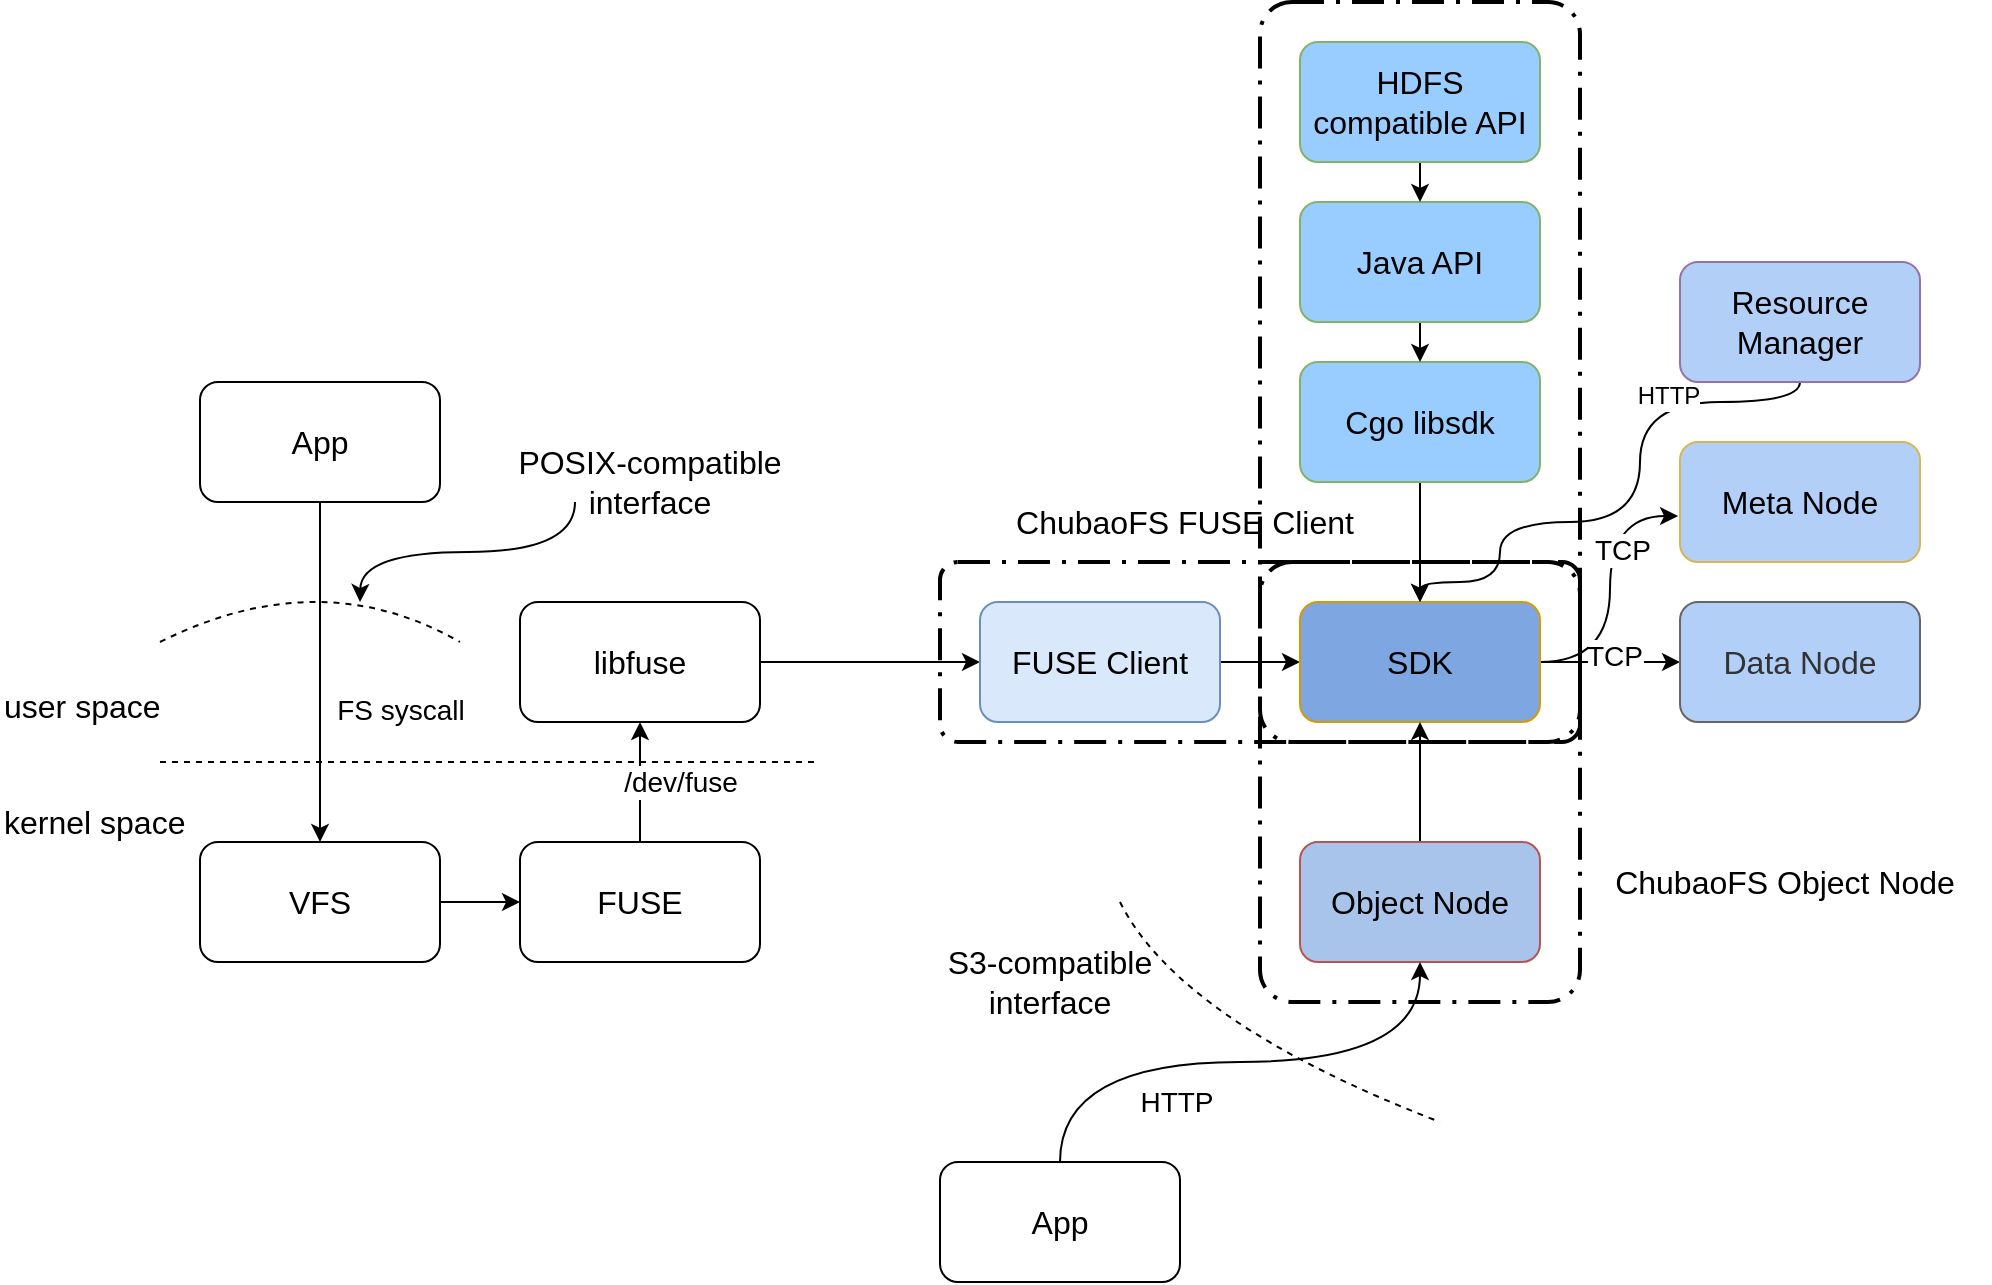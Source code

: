 <mxfile version="14.9.3" type="github">
  <diagram id="izyvxUAj1RbzFwLLC3PD" name="Page-1">
    <mxGraphModel dx="1251" dy="1852" grid="1" gridSize="10" guides="1" tooltips="1" connect="1" arrows="1" fold="1" page="1" pageScale="1" pageWidth="827" pageHeight="1169" math="0" shadow="0">
      <root>
        <mxCell id="0" />
        <mxCell id="1" parent="0" />
        <mxCell id="f2U7aA58ncsS-Ey-a0Ab-8" value="" style="rounded=1;arcSize=10;dashed=1;strokeColor=#000000;fillColor=none;gradientColor=none;dashPattern=8 3 1 3;strokeWidth=2;" parent="1" vertex="1">
          <mxGeometry x="630" y="-160" width="160" height="370" as="geometry" />
        </mxCell>
        <mxCell id="lS9-oQ-II5_sCI07mWO_-2" value="" style="rounded=1;arcSize=10;dashed=1;strokeColor=#000000;fillColor=none;gradientColor=none;dashPattern=8 3 1 3;strokeWidth=2;" parent="1" vertex="1">
          <mxGeometry x="630" y="120" width="160" height="220" as="geometry" />
        </mxCell>
        <mxCell id="lS9-oQ-II5_sCI07mWO_-3" value="" style="rounded=1;arcSize=10;dashed=1;strokeColor=#000000;fillColor=none;gradientColor=none;dashPattern=8 3 1 3;strokeWidth=2;" parent="1" vertex="1">
          <mxGeometry x="470" y="120" width="320" height="90" as="geometry" />
        </mxCell>
        <mxCell id="lS9-oQ-II5_sCI07mWO_-4" value="" style="edgeStyle=orthogonalEdgeStyle;rounded=0;orthogonalLoop=1;jettySize=auto;html=1;" parent="1" source="lS9-oQ-II5_sCI07mWO_-6" target="lS9-oQ-II5_sCI07mWO_-9" edge="1">
          <mxGeometry relative="1" as="geometry" />
        </mxCell>
        <mxCell id="lS9-oQ-II5_sCI07mWO_-5" value="&lt;font style=&quot;font-size: 14px&quot;&gt;FS syscall&lt;/font&gt;" style="text;html=1;align=center;verticalAlign=middle;resizable=0;points=[];;labelBackgroundColor=#ffffff;" parent="lS9-oQ-II5_sCI07mWO_-4" vertex="1" connectable="0">
          <mxGeometry x="0.333" y="2" relative="1" as="geometry">
            <mxPoint x="38" y="-10" as="offset" />
          </mxGeometry>
        </mxCell>
        <mxCell id="lS9-oQ-II5_sCI07mWO_-6" value="&lt;span style=&quot;font-size: 16px&quot;&gt;App&lt;/span&gt;" style="rounded=1;whiteSpace=wrap;html=1;" parent="1" vertex="1">
          <mxGeometry x="100" y="30" width="120" height="60" as="geometry" />
        </mxCell>
        <mxCell id="lS9-oQ-II5_sCI07mWO_-7" value="" style="endArrow=none;dashed=1;html=1;" parent="1" edge="1">
          <mxGeometry width="50" height="50" relative="1" as="geometry">
            <mxPoint x="80" y="220" as="sourcePoint" />
            <mxPoint x="410" y="220" as="targetPoint" />
          </mxGeometry>
        </mxCell>
        <mxCell id="lS9-oQ-II5_sCI07mWO_-8" value="" style="edgeStyle=orthogonalEdgeStyle;rounded=0;orthogonalLoop=1;jettySize=auto;html=1;" parent="1" source="lS9-oQ-II5_sCI07mWO_-9" target="lS9-oQ-II5_sCI07mWO_-13" edge="1">
          <mxGeometry relative="1" as="geometry" />
        </mxCell>
        <mxCell id="lS9-oQ-II5_sCI07mWO_-9" value="&lt;font style=&quot;font-size: 16px&quot;&gt;VFS&lt;/font&gt;" style="rounded=1;whiteSpace=wrap;html=1;" parent="1" vertex="1">
          <mxGeometry x="100" y="260" width="120" height="60" as="geometry" />
        </mxCell>
        <mxCell id="lS9-oQ-II5_sCI07mWO_-10" value="&lt;font style=&quot;font-size: 16px&quot;&gt;user space&lt;br&gt;&lt;br&gt;&lt;br&gt;kernel space&lt;/font&gt;" style="text;html=1;resizable=0;points=[];autosize=1;align=left;verticalAlign=top;spacingTop=-4;" parent="1" vertex="1">
          <mxGeometry y="180" width="110" height="60" as="geometry" />
        </mxCell>
        <mxCell id="lS9-oQ-II5_sCI07mWO_-11" value="" style="edgeStyle=orthogonalEdgeStyle;rounded=0;orthogonalLoop=1;jettySize=auto;html=1;" parent="1" source="lS9-oQ-II5_sCI07mWO_-13" target="lS9-oQ-II5_sCI07mWO_-15" edge="1">
          <mxGeometry relative="1" as="geometry" />
        </mxCell>
        <mxCell id="lS9-oQ-II5_sCI07mWO_-12" value="&lt;font style=&quot;font-size: 14px&quot;&gt;/dev/fuse&lt;/font&gt;" style="text;html=1;align=center;verticalAlign=middle;resizable=0;points=[];;labelBackgroundColor=#ffffff;" parent="lS9-oQ-II5_sCI07mWO_-11" vertex="1" connectable="0">
          <mxGeometry x="-0.267" relative="1" as="geometry">
            <mxPoint x="20" y="-8" as="offset" />
          </mxGeometry>
        </mxCell>
        <mxCell id="lS9-oQ-II5_sCI07mWO_-13" value="&lt;font style=&quot;font-size: 16px&quot;&gt;FUSE&lt;/font&gt;" style="rounded=1;whiteSpace=wrap;html=1;" parent="1" vertex="1">
          <mxGeometry x="260" y="260" width="120" height="60" as="geometry" />
        </mxCell>
        <mxCell id="lS9-oQ-II5_sCI07mWO_-14" value="" style="edgeStyle=orthogonalEdgeStyle;rounded=0;orthogonalLoop=1;jettySize=auto;html=1;" parent="1" source="lS9-oQ-II5_sCI07mWO_-15" target="lS9-oQ-II5_sCI07mWO_-17" edge="1">
          <mxGeometry relative="1" as="geometry" />
        </mxCell>
        <mxCell id="lS9-oQ-II5_sCI07mWO_-15" value="&lt;font style=&quot;font-size: 16px&quot;&gt;libfuse&lt;/font&gt;" style="rounded=1;whiteSpace=wrap;html=1;" parent="1" vertex="1">
          <mxGeometry x="260" y="140" width="120" height="60" as="geometry" />
        </mxCell>
        <mxCell id="lS9-oQ-II5_sCI07mWO_-16" style="edgeStyle=orthogonalEdgeStyle;rounded=0;orthogonalLoop=1;jettySize=auto;html=1;exitX=1;exitY=0.5;exitDx=0;exitDy=0;entryX=0;entryY=0.5;entryDx=0;entryDy=0;" parent="1" source="lS9-oQ-II5_sCI07mWO_-17" target="lS9-oQ-II5_sCI07mWO_-22" edge="1">
          <mxGeometry relative="1" as="geometry" />
        </mxCell>
        <mxCell id="lS9-oQ-II5_sCI07mWO_-17" value="&lt;font style=&quot;font-size: 16px&quot;&gt;FUSE Client&lt;/font&gt;" style="rounded=1;whiteSpace=wrap;html=1;fillColor=#dae8fc;strokeColor=#6c8ebf;" parent="1" vertex="1">
          <mxGeometry x="490" y="140" width="120" height="60" as="geometry" />
        </mxCell>
        <mxCell id="lS9-oQ-II5_sCI07mWO_-18" style="edgeStyle=orthogonalEdgeStyle;curved=1;orthogonalLoop=1;jettySize=auto;html=1;exitX=1;exitY=0.5;exitDx=0;exitDy=0;entryX=-0.008;entryY=0.617;entryDx=0;entryDy=0;entryPerimeter=0;" parent="1" source="lS9-oQ-II5_sCI07mWO_-22" target="lS9-oQ-II5_sCI07mWO_-24" edge="1">
          <mxGeometry relative="1" as="geometry" />
        </mxCell>
        <mxCell id="lS9-oQ-II5_sCI07mWO_-19" value="&lt;font style=&quot;font-size: 14px&quot;&gt;TCP&lt;/font&gt;" style="text;html=1;align=center;verticalAlign=middle;resizable=0;points=[];;labelBackgroundColor=#ffffff;" parent="lS9-oQ-II5_sCI07mWO_-18" vertex="1" connectable="0">
          <mxGeometry x="0.282" y="-6" relative="1" as="geometry">
            <mxPoint as="offset" />
          </mxGeometry>
        </mxCell>
        <mxCell id="lS9-oQ-II5_sCI07mWO_-20" style="edgeStyle=orthogonalEdgeStyle;curved=1;orthogonalLoop=1;jettySize=auto;html=1;" parent="1" source="lS9-oQ-II5_sCI07mWO_-22" target="lS9-oQ-II5_sCI07mWO_-25" edge="1">
          <mxGeometry relative="1" as="geometry" />
        </mxCell>
        <mxCell id="lS9-oQ-II5_sCI07mWO_-21" value="&lt;font style=&quot;font-size: 14px&quot;&gt;TCP&lt;/font&gt;" style="text;html=1;align=center;verticalAlign=middle;resizable=0;points=[];;labelBackgroundColor=#ffffff;" parent="lS9-oQ-II5_sCI07mWO_-20" vertex="1" connectable="0">
          <mxGeometry x="0.057" y="3" relative="1" as="geometry">
            <mxPoint as="offset" />
          </mxGeometry>
        </mxCell>
        <mxCell id="lS9-oQ-II5_sCI07mWO_-22" value="&lt;font style=&quot;font-size: 16px&quot;&gt;SDK&lt;br&gt;&lt;/font&gt;" style="rounded=1;whiteSpace=wrap;html=1;fillColor=#7EA6E0;strokeColor=#d79b00;" parent="1" vertex="1">
          <mxGeometry x="650" y="140" width="120" height="60" as="geometry" />
        </mxCell>
        <mxCell id="lS9-oQ-II5_sCI07mWO_-23" value="&lt;font style=&quot;font-size: 16px&quot;&gt;ChubaoFS FUSE Client&lt;br&gt;&lt;/font&gt;" style="text;html=1;strokeColor=none;fillColor=none;align=center;verticalAlign=middle;whiteSpace=wrap;rounded=0;" parent="1" vertex="1">
          <mxGeometry x="490" y="90" width="205" height="20" as="geometry" />
        </mxCell>
        <mxCell id="lS9-oQ-II5_sCI07mWO_-24" value="&lt;font style=&quot;font-size: 16px&quot;&gt;Meta Node&lt;br&gt;&lt;/font&gt;" style="rounded=1;whiteSpace=wrap;html=1;fillColor=#B2CFF7;strokeColor=#d6b656;" parent="1" vertex="1">
          <mxGeometry x="840" y="60" width="120" height="60" as="geometry" />
        </mxCell>
        <mxCell id="lS9-oQ-II5_sCI07mWO_-25" value="&lt;font style=&quot;font-size: 16px&quot;&gt;Data Node&lt;br&gt;&lt;/font&gt;" style="rounded=1;whiteSpace=wrap;html=1;fillColor=#B2CFF7;strokeColor=#666666;fontColor=#333333;" parent="1" vertex="1">
          <mxGeometry x="840" y="140" width="120" height="60" as="geometry" />
        </mxCell>
        <mxCell id="lS9-oQ-II5_sCI07mWO_-26" style="edgeStyle=orthogonalEdgeStyle;orthogonalLoop=1;jettySize=auto;html=1;exitX=0.5;exitY=1;exitDx=0;exitDy=0;entryX=0.5;entryY=0;entryDx=0;entryDy=0;curved=1;" parent="1" source="lS9-oQ-II5_sCI07mWO_-28" target="lS9-oQ-II5_sCI07mWO_-22" edge="1">
          <mxGeometry relative="1" as="geometry">
            <Array as="points">
              <mxPoint x="820" y="40" />
              <mxPoint x="820" y="100" />
              <mxPoint x="750" y="100" />
              <mxPoint x="750" y="130" />
              <mxPoint x="710" y="130" />
            </Array>
          </mxGeometry>
        </mxCell>
        <mxCell id="lS9-oQ-II5_sCI07mWO_-27" value="HTTP" style="text;html=1;align=center;verticalAlign=middle;resizable=0;points=[];;labelBackgroundColor=#ffffff;" parent="lS9-oQ-II5_sCI07mWO_-26" vertex="1" connectable="0">
          <mxGeometry x="-0.491" y="-3" relative="1" as="geometry">
            <mxPoint as="offset" />
          </mxGeometry>
        </mxCell>
        <mxCell id="lS9-oQ-II5_sCI07mWO_-28" value="&lt;font style=&quot;font-size: 16px&quot;&gt;Resource Manager&lt;br&gt;&lt;/font&gt;" style="rounded=1;whiteSpace=wrap;html=1;fillColor=#B2CFF7;strokeColor=#9673a6;" parent="1" vertex="1">
          <mxGeometry x="840" y="-30" width="120" height="60" as="geometry" />
        </mxCell>
        <mxCell id="lS9-oQ-II5_sCI07mWO_-29" style="edgeStyle=orthogonalEdgeStyle;rounded=0;orthogonalLoop=1;jettySize=auto;html=1;entryX=0.5;entryY=1;entryDx=0;entryDy=0;" parent="1" source="lS9-oQ-II5_sCI07mWO_-30" target="lS9-oQ-II5_sCI07mWO_-22" edge="1">
          <mxGeometry relative="1" as="geometry" />
        </mxCell>
        <mxCell id="lS9-oQ-II5_sCI07mWO_-30" value="&lt;font style=&quot;font-size: 16px&quot;&gt;Object Node&lt;/font&gt;" style="rounded=1;whiteSpace=wrap;html=1;fillColor=#A9C4EB;strokeColor=#b85450;" parent="1" vertex="1">
          <mxGeometry x="650" y="260" width="120" height="60" as="geometry" />
        </mxCell>
        <mxCell id="lS9-oQ-II5_sCI07mWO_-31" value="&lt;font style=&quot;font-size: 16px&quot;&gt;ChubaoFS Object Node&lt;br&gt;&lt;/font&gt;" style="text;html=1;strokeColor=none;fillColor=none;align=center;verticalAlign=middle;whiteSpace=wrap;rounded=0;" parent="1" vertex="1">
          <mxGeometry x="790" y="270" width="205" height="20" as="geometry" />
        </mxCell>
        <mxCell id="lS9-oQ-II5_sCI07mWO_-32" value="" style="endArrow=none;dashed=1;html=1;curved=1;" parent="1" edge="1">
          <mxGeometry width="50" height="50" relative="1" as="geometry">
            <mxPoint x="80" y="160" as="sourcePoint" />
            <mxPoint x="230" y="160" as="targetPoint" />
            <Array as="points">
              <mxPoint x="160" y="120" />
            </Array>
          </mxGeometry>
        </mxCell>
        <mxCell id="lS9-oQ-II5_sCI07mWO_-33" style="edgeStyle=orthogonalEdgeStyle;curved=1;orthogonalLoop=1;jettySize=auto;html=1;exitX=0.25;exitY=1;exitDx=0;exitDy=0;" parent="1" source="lS9-oQ-II5_sCI07mWO_-34" edge="1">
          <mxGeometry relative="1" as="geometry">
            <mxPoint x="180" y="140" as="targetPoint" />
          </mxGeometry>
        </mxCell>
        <mxCell id="lS9-oQ-II5_sCI07mWO_-34" value="&lt;font style=&quot;font-size: 16px&quot;&gt;POSIX-compatible interface&lt;/font&gt;" style="text;html=1;strokeColor=none;fillColor=none;align=center;verticalAlign=middle;whiteSpace=wrap;rounded=0;" parent="1" vertex="1">
          <mxGeometry x="250" y="70" width="150" height="20" as="geometry" />
        </mxCell>
        <mxCell id="lS9-oQ-II5_sCI07mWO_-35" value="" style="endArrow=none;dashed=1;html=1;curved=1;" parent="1" edge="1">
          <mxGeometry width="50" height="50" relative="1" as="geometry">
            <mxPoint x="560" y="290" as="sourcePoint" />
            <mxPoint x="720" y="400" as="targetPoint" />
            <Array as="points">
              <mxPoint x="590" y="350" />
            </Array>
          </mxGeometry>
        </mxCell>
        <mxCell id="lS9-oQ-II5_sCI07mWO_-36" value="&lt;font style=&quot;font-size: 16px&quot;&gt;S3-compatible interface&lt;/font&gt;" style="text;html=1;strokeColor=none;fillColor=none;align=center;verticalAlign=middle;whiteSpace=wrap;rounded=0;" parent="1" vertex="1">
          <mxGeometry x="450" y="320" width="150" height="20" as="geometry" />
        </mxCell>
        <mxCell id="lS9-oQ-II5_sCI07mWO_-37" style="edgeStyle=orthogonalEdgeStyle;curved=1;orthogonalLoop=1;jettySize=auto;html=1;exitX=0.5;exitY=0;exitDx=0;exitDy=0;" parent="1" source="lS9-oQ-II5_sCI07mWO_-38" target="lS9-oQ-II5_sCI07mWO_-30" edge="1">
          <mxGeometry relative="1" as="geometry" />
        </mxCell>
        <mxCell id="lS9-oQ-II5_sCI07mWO_-38" value="&lt;span style=&quot;font-size: 16px&quot;&gt;App&lt;/span&gt;" style="rounded=1;whiteSpace=wrap;html=1;" parent="1" vertex="1">
          <mxGeometry x="470" y="420" width="120" height="60" as="geometry" />
        </mxCell>
        <mxCell id="lS9-oQ-II5_sCI07mWO_-39" value="&lt;font style=&quot;font-size: 14px&quot;&gt;HTTP&lt;/font&gt;" style="text;html=1;align=center;verticalAlign=middle;resizable=0;points=[];;labelBackgroundColor=#ffffff;" parent="1" vertex="1" connectable="0">
          <mxGeometry x="550" y="400" as="geometry">
            <mxPoint x="38" y="-10" as="offset" />
          </mxGeometry>
        </mxCell>
        <mxCell id="f2U7aA58ncsS-Ey-a0Ab-5" style="edgeStyle=orthogonalEdgeStyle;curved=1;orthogonalLoop=1;jettySize=auto;html=1;exitX=0.5;exitY=1;exitDx=0;exitDy=0;entryX=0.5;entryY=0;entryDx=0;entryDy=0;" parent="1" source="f2U7aA58ncsS-Ey-a0Ab-1" target="lS9-oQ-II5_sCI07mWO_-22" edge="1">
          <mxGeometry relative="1" as="geometry" />
        </mxCell>
        <mxCell id="f2U7aA58ncsS-Ey-a0Ab-1" value="&lt;font style=&quot;font-size: 16px&quot;&gt;Cgo libsdk&lt;/font&gt;" style="rounded=1;whiteSpace=wrap;html=1;fillColor=#99CCFF;strokeColor=#82b366;" parent="1" vertex="1">
          <mxGeometry x="650" y="20" width="120" height="60" as="geometry" />
        </mxCell>
        <mxCell id="f2U7aA58ncsS-Ey-a0Ab-6" style="edgeStyle=orthogonalEdgeStyle;curved=1;orthogonalLoop=1;jettySize=auto;html=1;exitX=0.5;exitY=1;exitDx=0;exitDy=0;entryX=0.5;entryY=0;entryDx=0;entryDy=0;" parent="1" source="f2U7aA58ncsS-Ey-a0Ab-3" target="f2U7aA58ncsS-Ey-a0Ab-1" edge="1">
          <mxGeometry relative="1" as="geometry" />
        </mxCell>
        <mxCell id="f2U7aA58ncsS-Ey-a0Ab-3" value="&lt;font style=&quot;font-size: 16px&quot;&gt;Java API&lt;/font&gt;" style="rounded=1;whiteSpace=wrap;html=1;fillColor=#99CCFF;strokeColor=#82b366;" parent="1" vertex="1">
          <mxGeometry x="650" y="-60" width="120" height="60" as="geometry" />
        </mxCell>
        <mxCell id="f2U7aA58ncsS-Ey-a0Ab-7" style="edgeStyle=orthogonalEdgeStyle;curved=1;orthogonalLoop=1;jettySize=auto;html=1;exitX=0.5;exitY=1;exitDx=0;exitDy=0;entryX=0.5;entryY=0;entryDx=0;entryDy=0;" parent="1" source="f2U7aA58ncsS-Ey-a0Ab-4" target="f2U7aA58ncsS-Ey-a0Ab-3" edge="1">
          <mxGeometry relative="1" as="geometry" />
        </mxCell>
        <mxCell id="f2U7aA58ncsS-Ey-a0Ab-4" value="&lt;font style=&quot;font-size: 16px&quot;&gt;HDFS compatible API&lt;/font&gt;" style="rounded=1;whiteSpace=wrap;html=1;fillColor=#99CCFF;strokeColor=#82b366;" parent="1" vertex="1">
          <mxGeometry x="650" y="-140" width="120" height="60" as="geometry" />
        </mxCell>
      </root>
    </mxGraphModel>
  </diagram>
</mxfile>
